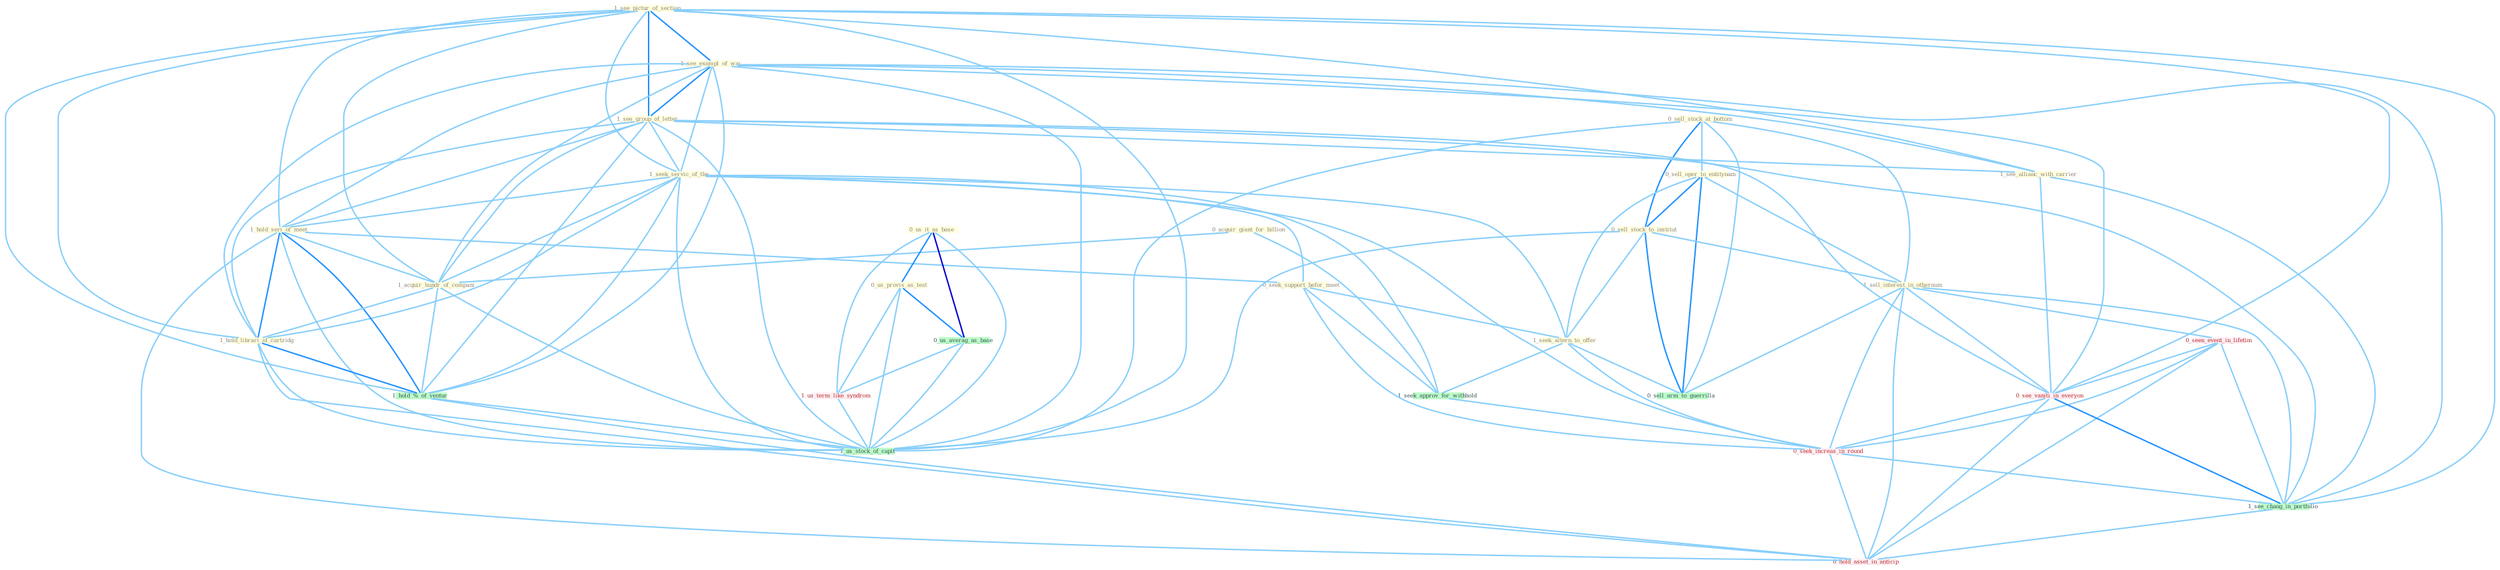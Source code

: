 Graph G{ 
    node
    [shape=polygon,style=filled,width=.5,height=.06,color="#BDFCC9",fixedsize=true,fontsize=4,
    fontcolor="#2f4f4f"];
    {node
    [color="#ffffe0", fontcolor="#8b7d6b"] "1_see_pictur_of_section " "0_sell_stock_at_bottom " "1_see_exampl_of_wai " "0_sell_oper_to_entitynam " "1_see_group_of_letter " "1_seek_servic_of_the " "1_hold_seri_of_meet " "0_acquir_giant_for_billion " "1_acquir_hundr_of_compani " "0_sell_stock_to_institut " "1_hold_librari_of_cartridg " "0_us_it_as_base " "0_us_provis_as_test " "1_see_allianc_with_carrier " "1_sell_interest_in_othernum " "0_seek_support_befor_meet " "1_seek_altern_to_offer "}
{node [color="#fff0f5", fontcolor="#b22222"] "0_seen_event_in_lifetim " "1_us_term_like_syndrom " "0_see_vaniti_in_everyon " "0_seek_increas_in_round " "0_hold_asset_in_anticip "}
edge [color="#B0E2FF"];

	"1_see_pictur_of_section " -- "1_see_exampl_of_wai " [w="2", color="#1e90ff" , len=0.8];
	"1_see_pictur_of_section " -- "1_see_group_of_letter " [w="2", color="#1e90ff" , len=0.8];
	"1_see_pictur_of_section " -- "1_seek_servic_of_the " [w="1", color="#87cefa" ];
	"1_see_pictur_of_section " -- "1_hold_seri_of_meet " [w="1", color="#87cefa" ];
	"1_see_pictur_of_section " -- "1_acquir_hundr_of_compani " [w="1", color="#87cefa" ];
	"1_see_pictur_of_section " -- "1_hold_librari_of_cartridg " [w="1", color="#87cefa" ];
	"1_see_pictur_of_section " -- "1_see_allianc_with_carrier " [w="1", color="#87cefa" ];
	"1_see_pictur_of_section " -- "1_hold_%_of_ventur " [w="1", color="#87cefa" ];
	"1_see_pictur_of_section " -- "0_see_vaniti_in_everyon " [w="1", color="#87cefa" ];
	"1_see_pictur_of_section " -- "1_us_stock_of_capit " [w="1", color="#87cefa" ];
	"1_see_pictur_of_section " -- "1_see_chang_in_portfolio " [w="1", color="#87cefa" ];
	"0_sell_stock_at_bottom " -- "0_sell_oper_to_entitynam " [w="1", color="#87cefa" ];
	"0_sell_stock_at_bottom " -- "0_sell_stock_to_institut " [w="2", color="#1e90ff" , len=0.8];
	"0_sell_stock_at_bottom " -- "1_sell_interest_in_othernum " [w="1", color="#87cefa" ];
	"0_sell_stock_at_bottom " -- "0_sell_arm_to_guerrilla " [w="1", color="#87cefa" ];
	"0_sell_stock_at_bottom " -- "1_us_stock_of_capit " [w="1", color="#87cefa" ];
	"1_see_exampl_of_wai " -- "1_see_group_of_letter " [w="2", color="#1e90ff" , len=0.8];
	"1_see_exampl_of_wai " -- "1_seek_servic_of_the " [w="1", color="#87cefa" ];
	"1_see_exampl_of_wai " -- "1_hold_seri_of_meet " [w="1", color="#87cefa" ];
	"1_see_exampl_of_wai " -- "1_acquir_hundr_of_compani " [w="1", color="#87cefa" ];
	"1_see_exampl_of_wai " -- "1_hold_librari_of_cartridg " [w="1", color="#87cefa" ];
	"1_see_exampl_of_wai " -- "1_see_allianc_with_carrier " [w="1", color="#87cefa" ];
	"1_see_exampl_of_wai " -- "1_hold_%_of_ventur " [w="1", color="#87cefa" ];
	"1_see_exampl_of_wai " -- "0_see_vaniti_in_everyon " [w="1", color="#87cefa" ];
	"1_see_exampl_of_wai " -- "1_us_stock_of_capit " [w="1", color="#87cefa" ];
	"1_see_exampl_of_wai " -- "1_see_chang_in_portfolio " [w="1", color="#87cefa" ];
	"0_sell_oper_to_entitynam " -- "0_sell_stock_to_institut " [w="2", color="#1e90ff" , len=0.8];
	"0_sell_oper_to_entitynam " -- "1_sell_interest_in_othernum " [w="1", color="#87cefa" ];
	"0_sell_oper_to_entitynam " -- "1_seek_altern_to_offer " [w="1", color="#87cefa" ];
	"0_sell_oper_to_entitynam " -- "0_sell_arm_to_guerrilla " [w="2", color="#1e90ff" , len=0.8];
	"1_see_group_of_letter " -- "1_seek_servic_of_the " [w="1", color="#87cefa" ];
	"1_see_group_of_letter " -- "1_hold_seri_of_meet " [w="1", color="#87cefa" ];
	"1_see_group_of_letter " -- "1_acquir_hundr_of_compani " [w="1", color="#87cefa" ];
	"1_see_group_of_letter " -- "1_hold_librari_of_cartridg " [w="1", color="#87cefa" ];
	"1_see_group_of_letter " -- "1_see_allianc_with_carrier " [w="1", color="#87cefa" ];
	"1_see_group_of_letter " -- "1_hold_%_of_ventur " [w="1", color="#87cefa" ];
	"1_see_group_of_letter " -- "0_see_vaniti_in_everyon " [w="1", color="#87cefa" ];
	"1_see_group_of_letter " -- "1_us_stock_of_capit " [w="1", color="#87cefa" ];
	"1_see_group_of_letter " -- "1_see_chang_in_portfolio " [w="1", color="#87cefa" ];
	"1_seek_servic_of_the " -- "1_hold_seri_of_meet " [w="1", color="#87cefa" ];
	"1_seek_servic_of_the " -- "1_acquir_hundr_of_compani " [w="1", color="#87cefa" ];
	"1_seek_servic_of_the " -- "1_hold_librari_of_cartridg " [w="1", color="#87cefa" ];
	"1_seek_servic_of_the " -- "0_seek_support_befor_meet " [w="1", color="#87cefa" ];
	"1_seek_servic_of_the " -- "1_seek_altern_to_offer " [w="1", color="#87cefa" ];
	"1_seek_servic_of_the " -- "1_seek_approv_for_withhold " [w="1", color="#87cefa" ];
	"1_seek_servic_of_the " -- "1_hold_%_of_ventur " [w="1", color="#87cefa" ];
	"1_seek_servic_of_the " -- "0_seek_increas_in_round " [w="1", color="#87cefa" ];
	"1_seek_servic_of_the " -- "1_us_stock_of_capit " [w="1", color="#87cefa" ];
	"1_hold_seri_of_meet " -- "1_acquir_hundr_of_compani " [w="1", color="#87cefa" ];
	"1_hold_seri_of_meet " -- "1_hold_librari_of_cartridg " [w="2", color="#1e90ff" , len=0.8];
	"1_hold_seri_of_meet " -- "0_seek_support_befor_meet " [w="1", color="#87cefa" ];
	"1_hold_seri_of_meet " -- "1_hold_%_of_ventur " [w="2", color="#1e90ff" , len=0.8];
	"1_hold_seri_of_meet " -- "1_us_stock_of_capit " [w="1", color="#87cefa" ];
	"1_hold_seri_of_meet " -- "0_hold_asset_in_anticip " [w="1", color="#87cefa" ];
	"0_acquir_giant_for_billion " -- "1_acquir_hundr_of_compani " [w="1", color="#87cefa" ];
	"0_acquir_giant_for_billion " -- "1_seek_approv_for_withhold " [w="1", color="#87cefa" ];
	"1_acquir_hundr_of_compani " -- "1_hold_librari_of_cartridg " [w="1", color="#87cefa" ];
	"1_acquir_hundr_of_compani " -- "1_hold_%_of_ventur " [w="1", color="#87cefa" ];
	"1_acquir_hundr_of_compani " -- "1_us_stock_of_capit " [w="1", color="#87cefa" ];
	"0_sell_stock_to_institut " -- "1_sell_interest_in_othernum " [w="1", color="#87cefa" ];
	"0_sell_stock_to_institut " -- "1_seek_altern_to_offer " [w="1", color="#87cefa" ];
	"0_sell_stock_to_institut " -- "0_sell_arm_to_guerrilla " [w="2", color="#1e90ff" , len=0.8];
	"0_sell_stock_to_institut " -- "1_us_stock_of_capit " [w="1", color="#87cefa" ];
	"1_hold_librari_of_cartridg " -- "1_hold_%_of_ventur " [w="2", color="#1e90ff" , len=0.8];
	"1_hold_librari_of_cartridg " -- "1_us_stock_of_capit " [w="1", color="#87cefa" ];
	"1_hold_librari_of_cartridg " -- "0_hold_asset_in_anticip " [w="1", color="#87cefa" ];
	"0_us_it_as_base " -- "0_us_provis_as_test " [w="2", color="#1e90ff" , len=0.8];
	"0_us_it_as_base " -- "0_us_averag_as_base " [w="3", color="#0000cd" , len=0.6];
	"0_us_it_as_base " -- "1_us_term_like_syndrom " [w="1", color="#87cefa" ];
	"0_us_it_as_base " -- "1_us_stock_of_capit " [w="1", color="#87cefa" ];
	"0_us_provis_as_test " -- "0_us_averag_as_base " [w="2", color="#1e90ff" , len=0.8];
	"0_us_provis_as_test " -- "1_us_term_like_syndrom " [w="1", color="#87cefa" ];
	"0_us_provis_as_test " -- "1_us_stock_of_capit " [w="1", color="#87cefa" ];
	"1_see_allianc_with_carrier " -- "0_see_vaniti_in_everyon " [w="1", color="#87cefa" ];
	"1_see_allianc_with_carrier " -- "1_see_chang_in_portfolio " [w="1", color="#87cefa" ];
	"1_sell_interest_in_othernum " -- "0_seen_event_in_lifetim " [w="1", color="#87cefa" ];
	"1_sell_interest_in_othernum " -- "0_see_vaniti_in_everyon " [w="1", color="#87cefa" ];
	"1_sell_interest_in_othernum " -- "0_sell_arm_to_guerrilla " [w="1", color="#87cefa" ];
	"1_sell_interest_in_othernum " -- "0_seek_increas_in_round " [w="1", color="#87cefa" ];
	"1_sell_interest_in_othernum " -- "1_see_chang_in_portfolio " [w="1", color="#87cefa" ];
	"1_sell_interest_in_othernum " -- "0_hold_asset_in_anticip " [w="1", color="#87cefa" ];
	"0_seek_support_befor_meet " -- "1_seek_altern_to_offer " [w="1", color="#87cefa" ];
	"0_seek_support_befor_meet " -- "1_seek_approv_for_withhold " [w="1", color="#87cefa" ];
	"0_seek_support_befor_meet " -- "0_seek_increas_in_round " [w="1", color="#87cefa" ];
	"1_seek_altern_to_offer " -- "1_seek_approv_for_withhold " [w="1", color="#87cefa" ];
	"1_seek_altern_to_offer " -- "0_sell_arm_to_guerrilla " [w="1", color="#87cefa" ];
	"1_seek_altern_to_offer " -- "0_seek_increas_in_round " [w="1", color="#87cefa" ];
	"0_seen_event_in_lifetim " -- "0_see_vaniti_in_everyon " [w="1", color="#87cefa" ];
	"0_seen_event_in_lifetim " -- "0_seek_increas_in_round " [w="1", color="#87cefa" ];
	"0_seen_event_in_lifetim " -- "1_see_chang_in_portfolio " [w="1", color="#87cefa" ];
	"0_seen_event_in_lifetim " -- "0_hold_asset_in_anticip " [w="1", color="#87cefa" ];
	"0_us_averag_as_base " -- "1_us_term_like_syndrom " [w="1", color="#87cefa" ];
	"0_us_averag_as_base " -- "1_us_stock_of_capit " [w="1", color="#87cefa" ];
	"1_us_term_like_syndrom " -- "1_us_stock_of_capit " [w="1", color="#87cefa" ];
	"1_seek_approv_for_withhold " -- "0_seek_increas_in_round " [w="1", color="#87cefa" ];
	"1_hold_%_of_ventur " -- "1_us_stock_of_capit " [w="1", color="#87cefa" ];
	"1_hold_%_of_ventur " -- "0_hold_asset_in_anticip " [w="1", color="#87cefa" ];
	"0_see_vaniti_in_everyon " -- "0_seek_increas_in_round " [w="1", color="#87cefa" ];
	"0_see_vaniti_in_everyon " -- "1_see_chang_in_portfolio " [w="2", color="#1e90ff" , len=0.8];
	"0_see_vaniti_in_everyon " -- "0_hold_asset_in_anticip " [w="1", color="#87cefa" ];
	"0_seek_increas_in_round " -- "1_see_chang_in_portfolio " [w="1", color="#87cefa" ];
	"0_seek_increas_in_round " -- "0_hold_asset_in_anticip " [w="1", color="#87cefa" ];
	"1_see_chang_in_portfolio " -- "0_hold_asset_in_anticip " [w="1", color="#87cefa" ];
}